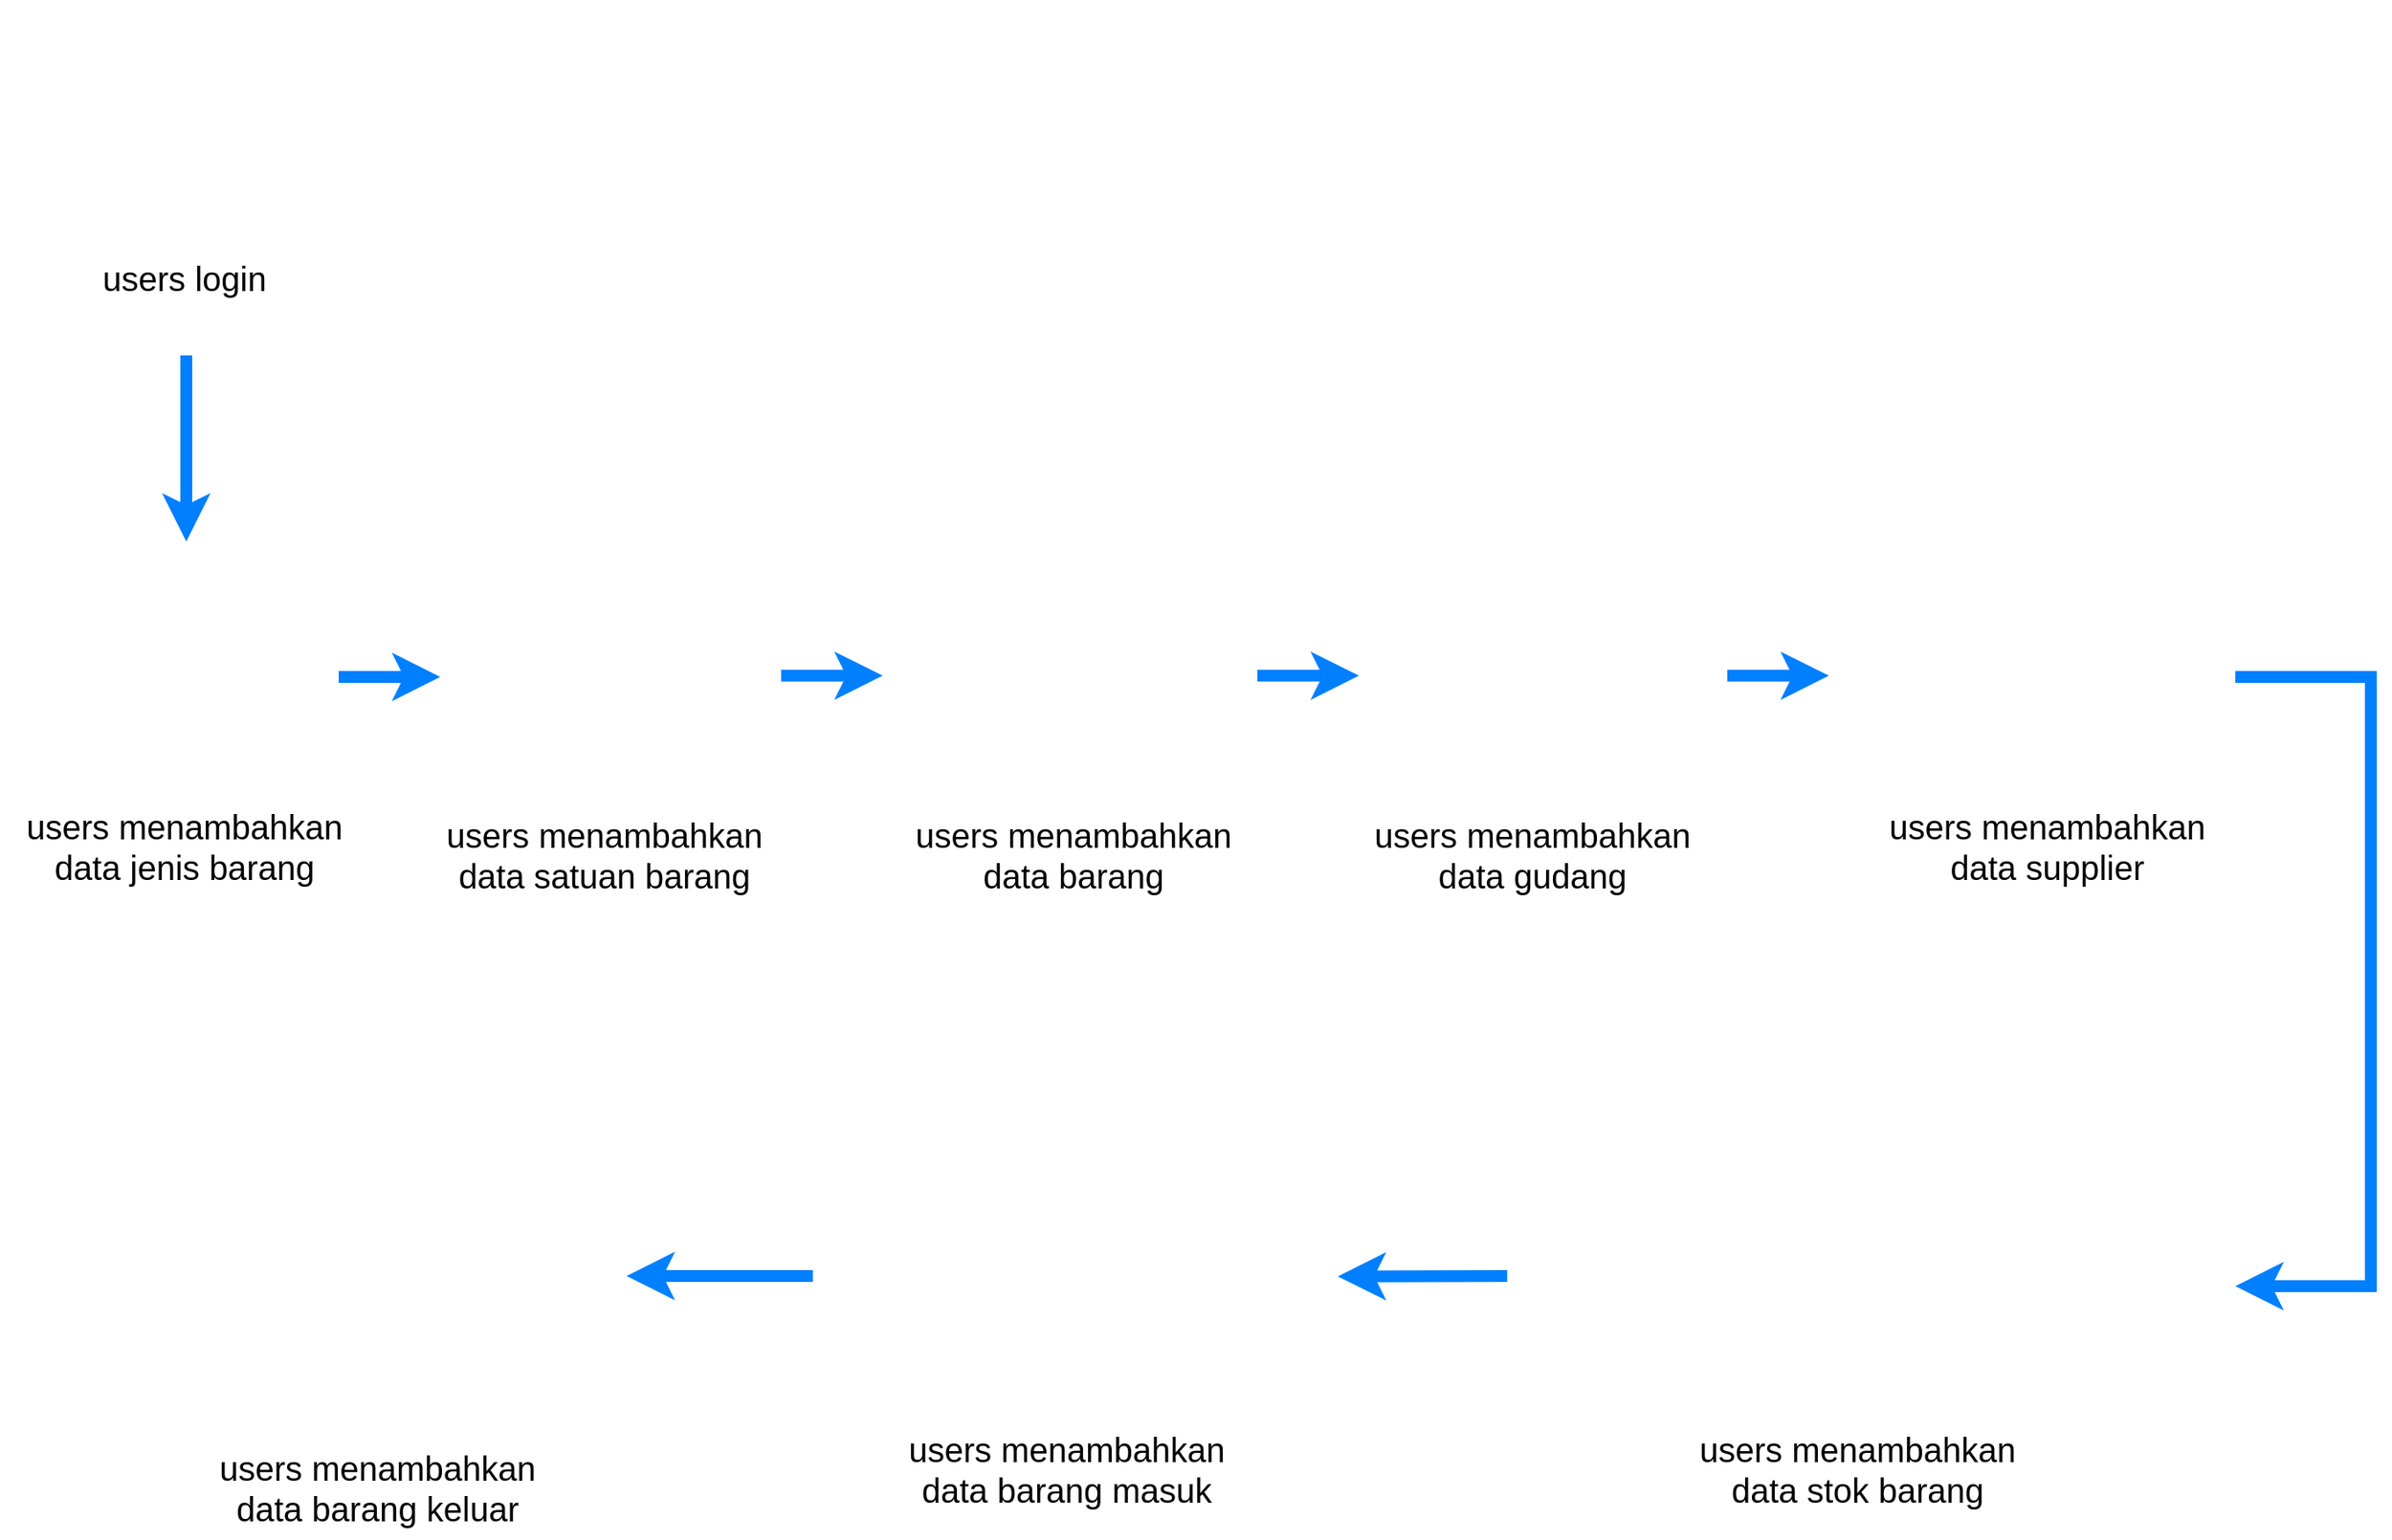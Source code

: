 <mxfile version="14.9.5" type="device"><diagram id="LN4PiwHjyB0tYQE4gpWf" name="Page-1"><mxGraphModel dx="2548" dy="1388" grid="1" gridSize="10" guides="1" tooltips="1" connect="1" arrows="1" fold="1" page="1" pageScale="1" pageWidth="850" pageHeight="1100" math="0" shadow="0"><root><mxCell id="0"/><mxCell id="1" parent="0"/><mxCell id="WWf2k_l9URx9oTjf8Fya-1" value="" style="shape=image;verticalLabelPosition=bottom;labelBackgroundColor=#ffffff;verticalAlign=top;aspect=fixed;imageAspect=0;image=https://cdn.iconscout.com/icon/free/png-512/laptop-user-1-1179329.png;" vertex="1" parent="1"><mxGeometry x="218.75" y="100" width="140" height="140" as="geometry"/></mxCell><mxCell id="WWf2k_l9URx9oTjf8Fya-2" value="" style="shape=image;verticalLabelPosition=bottom;labelBackgroundColor=#ffffff;verticalAlign=top;aspect=fixed;imageAspect=0;image=https://financer.com/app/uploads/sites/28/2019/10/requirements.png;" vertex="1" parent="1"><mxGeometry x="213.75" y="425" width="150" height="150" as="geometry"/></mxCell><mxCell id="WWf2k_l9URx9oTjf8Fya-3" value="" style="shape=image;verticalLabelPosition=bottom;labelBackgroundColor=#ffffff;verticalAlign=top;aspect=fixed;imageAspect=0;image=https://image.flaticon.com/icons/png/512/232/232483.png;" vertex="1" parent="1"><mxGeometry x="473.75" y="445" width="125" height="125" as="geometry"/></mxCell><mxCell id="WWf2k_l9URx9oTjf8Fya-4" value="" style="shape=image;verticalLabelPosition=bottom;labelBackgroundColor=#ffffff;verticalAlign=top;aspect=fixed;imageAspect=0;image=https://activo.co.id/wp-content/uploads/2017/01/inventory-icon-6.png;" vertex="1" parent="1"><mxGeometry x="743.75" y="447.66" width="140" height="135.97" as="geometry"/></mxCell><mxCell id="WWf2k_l9URx9oTjf8Fya-5" value="" style="shape=image;verticalLabelPosition=bottom;labelBackgroundColor=#ffffff;verticalAlign=top;aspect=fixed;imageAspect=0;image=https://aboutaccurate.com/wp-content/uploads/2019/04/stokopname-small.png;" vertex="1" parent="1"><mxGeometry x="1111.25" y="793.76" width="310" height="144.87" as="geometry"/></mxCell><mxCell id="WWf2k_l9URx9oTjf8Fya-6" value="" style="shape=image;verticalLabelPosition=bottom;labelBackgroundColor=#ffffff;verticalAlign=top;aspect=fixed;imageAspect=0;image=https://shop.eivs.lv/wp-content/uploads/2019/07/Pieg%C4%81deLV.jpg;" vertex="1" parent="1"><mxGeometry x="307.5" y="759.83" width="190" height="190" as="geometry"/></mxCell><mxCell id="WWf2k_l9URx9oTjf8Fya-7" value="" style="shape=image;verticalLabelPosition=bottom;labelBackgroundColor=#ffffff;verticalAlign=top;aspect=fixed;imageAspect=0;image=https://grupohs.files.wordpress.com/2010/11/boneco_logistica.jpg;" vertex="1" parent="1"><mxGeometry x="715" y="740" width="190" height="198.63" as="geometry"/></mxCell><mxCell id="WWf2k_l9URx9oTjf8Fya-9" value="users login" style="text;html=1;strokeColor=none;fillColor=none;align=center;verticalAlign=middle;whiteSpace=wrap;rounded=0;fontSize=20;" vertex="1" parent="1"><mxGeometry x="228.75" y="253.63" width="120" height="20" as="geometry"/></mxCell><mxCell id="WWf2k_l9URx9oTjf8Fya-10" value="users menambahkan data jenis barang" style="text;html=1;strokeColor=none;fillColor=none;align=center;verticalAlign=middle;whiteSpace=wrap;rounded=0;fontSize=20;" vertex="1" parent="1"><mxGeometry x="180" y="570" width="217.5" height="59.1" as="geometry"/></mxCell><mxCell id="WWf2k_l9URx9oTjf8Fya-11" value="users menambahkan data satuan barang" style="text;html=1;strokeColor=none;fillColor=none;align=center;verticalAlign=middle;whiteSpace=wrap;rounded=0;fontSize=20;" vertex="1" parent="1"><mxGeometry x="427.5" y="575" width="217.5" height="59.1" as="geometry"/></mxCell><mxCell id="WWf2k_l9URx9oTjf8Fya-12" value="users menambahkan data barang" style="text;html=1;strokeColor=none;fillColor=none;align=center;verticalAlign=middle;whiteSpace=wrap;rounded=0;fontSize=20;" vertex="1" parent="1"><mxGeometry x="705" y="575" width="217.5" height="59.1" as="geometry"/></mxCell><mxCell id="WWf2k_l9URx9oTjf8Fya-13" value="" style="shape=image;verticalLabelPosition=bottom;labelBackgroundColor=#ffffff;verticalAlign=top;aspect=fixed;imageAspect=0;image=https://png.pngtree.com/element_our/png_detail/20181226/storage-warehouse-vector-icon-png_281385.jpg;" vertex="1" parent="1"><mxGeometry x="1023.75" y="438.83" width="122.34" height="122.34" as="geometry"/></mxCell><mxCell id="WWf2k_l9URx9oTjf8Fya-14" value="users menambahkan data gudang" style="text;html=1;strokeColor=none;fillColor=none;align=center;verticalAlign=middle;whiteSpace=wrap;rounded=0;fontSize=20;" vertex="1" parent="1"><mxGeometry x="976.17" y="575" width="217.5" height="59.1" as="geometry"/></mxCell><mxCell id="WWf2k_l9URx9oTjf8Fya-15" value="" style="shape=image;verticalLabelPosition=bottom;labelBackgroundColor=#ffffff;verticalAlign=top;aspect=fixed;imageAspect=0;image=https://img.icons8.com/plasticine/2x/supplier.png;" vertex="1" parent="1"><mxGeometry x="1302.5" y="425" width="172.5" height="172.5" as="geometry"/></mxCell><mxCell id="WWf2k_l9URx9oTjf8Fya-16" value="users menambahkan data supplier" style="text;html=1;strokeColor=none;fillColor=none;align=center;verticalAlign=middle;whiteSpace=wrap;rounded=0;fontSize=20;" vertex="1" parent="1"><mxGeometry x="1280" y="570" width="217.5" height="59.1" as="geometry"/></mxCell><mxCell id="WWf2k_l9URx9oTjf8Fya-17" value="users menambahkan data stok barang" style="text;html=1;strokeColor=none;fillColor=none;align=center;verticalAlign=middle;whiteSpace=wrap;rounded=0;fontSize=20;" vertex="1" parent="1"><mxGeometry x="1167.5" y="938.63" width="217.5" height="59.1" as="geometry"/></mxCell><mxCell id="WWf2k_l9URx9oTjf8Fya-18" value="users menambahkan data barang masuk" style="text;html=1;strokeColor=none;fillColor=none;align=center;verticalAlign=middle;whiteSpace=wrap;rounded=0;fontSize=20;" vertex="1" parent="1"><mxGeometry x="701.25" y="938.63" width="217.5" height="59.1" as="geometry"/></mxCell><mxCell id="WWf2k_l9URx9oTjf8Fya-19" value="users menambahkan data barang keluar" style="text;html=1;strokeColor=none;fillColor=none;align=center;verticalAlign=middle;whiteSpace=wrap;rounded=0;fontSize=20;" vertex="1" parent="1"><mxGeometry x="293.75" y="949.83" width="217.5" height="59.1" as="geometry"/></mxCell><mxCell id="WWf2k_l9URx9oTjf8Fya-20" value="" style="endArrow=classic;html=1;fontSize=20;strokeColor=#007FFF;strokeWidth=7;" edge="1" parent="1"><mxGeometry width="50" height="50" relative="1" as="geometry"><mxPoint x="290" y="310" as="sourcePoint"/><mxPoint x="290" y="420" as="targetPoint"/></mxGeometry></mxCell><mxCell id="WWf2k_l9URx9oTjf8Fya-21" value="" style="endArrow=classic;html=1;fontSize=20;strokeColor=#007FFF;strokeWidth=7;" edge="1" parent="1"><mxGeometry width="50" height="50" relative="1" as="geometry"><mxPoint x="380" y="500" as="sourcePoint"/><mxPoint x="440" y="500" as="targetPoint"/></mxGeometry></mxCell><mxCell id="WWf2k_l9URx9oTjf8Fya-22" value="" style="endArrow=classic;html=1;fontSize=20;strokeColor=#007FFF;strokeWidth=7;" edge="1" parent="1"><mxGeometry width="50" height="50" relative="1" as="geometry"><mxPoint x="641.25" y="499.29" as="sourcePoint"/><mxPoint x="701.25" y="499.29" as="targetPoint"/></mxGeometry></mxCell><mxCell id="WWf2k_l9URx9oTjf8Fya-23" value="" style="endArrow=classic;html=1;fontSize=20;strokeColor=#007FFF;strokeWidth=7;" edge="1" parent="1"><mxGeometry width="50" height="50" relative="1" as="geometry"><mxPoint x="922.5" y="499.29" as="sourcePoint"/><mxPoint x="982.5" y="499.29" as="targetPoint"/></mxGeometry></mxCell><mxCell id="WWf2k_l9URx9oTjf8Fya-24" value="" style="endArrow=classic;html=1;fontSize=20;strokeColor=#007FFF;strokeWidth=7;" edge="1" parent="1"><mxGeometry width="50" height="50" relative="1" as="geometry"><mxPoint x="1200" y="499.29" as="sourcePoint"/><mxPoint x="1260" y="499.29" as="targetPoint"/></mxGeometry></mxCell><mxCell id="WWf2k_l9URx9oTjf8Fya-25" value="" style="endArrow=classic;html=1;fontSize=20;strokeColor=#007FFF;strokeWidth=7;rounded=0;" edge="1" parent="1"><mxGeometry width="50" height="50" relative="1" as="geometry"><mxPoint x="1500" y="500" as="sourcePoint"/><mxPoint x="1500" y="860" as="targetPoint"/><Array as="points"><mxPoint x="1580" y="500"/><mxPoint x="1580" y="860"/></Array></mxGeometry></mxCell><mxCell id="WWf2k_l9URx9oTjf8Fya-26" value="" style="endArrow=classic;html=1;fontSize=20;strokeColor=#007FFF;strokeWidth=7;" edge="1" parent="1"><mxGeometry width="50" height="50" relative="1" as="geometry"><mxPoint x="1070" y="854" as="sourcePoint"/><mxPoint x="970" y="854.24" as="targetPoint"/></mxGeometry></mxCell><mxCell id="WWf2k_l9URx9oTjf8Fya-27" value="" style="endArrow=classic;html=1;fontSize=20;strokeColor=#007FFF;strokeWidth=7;" edge="1" parent="1"><mxGeometry width="50" height="50" relative="1" as="geometry"><mxPoint x="660" y="854" as="sourcePoint"/><mxPoint x="550" y="854" as="targetPoint"/></mxGeometry></mxCell></root></mxGraphModel></diagram></mxfile>